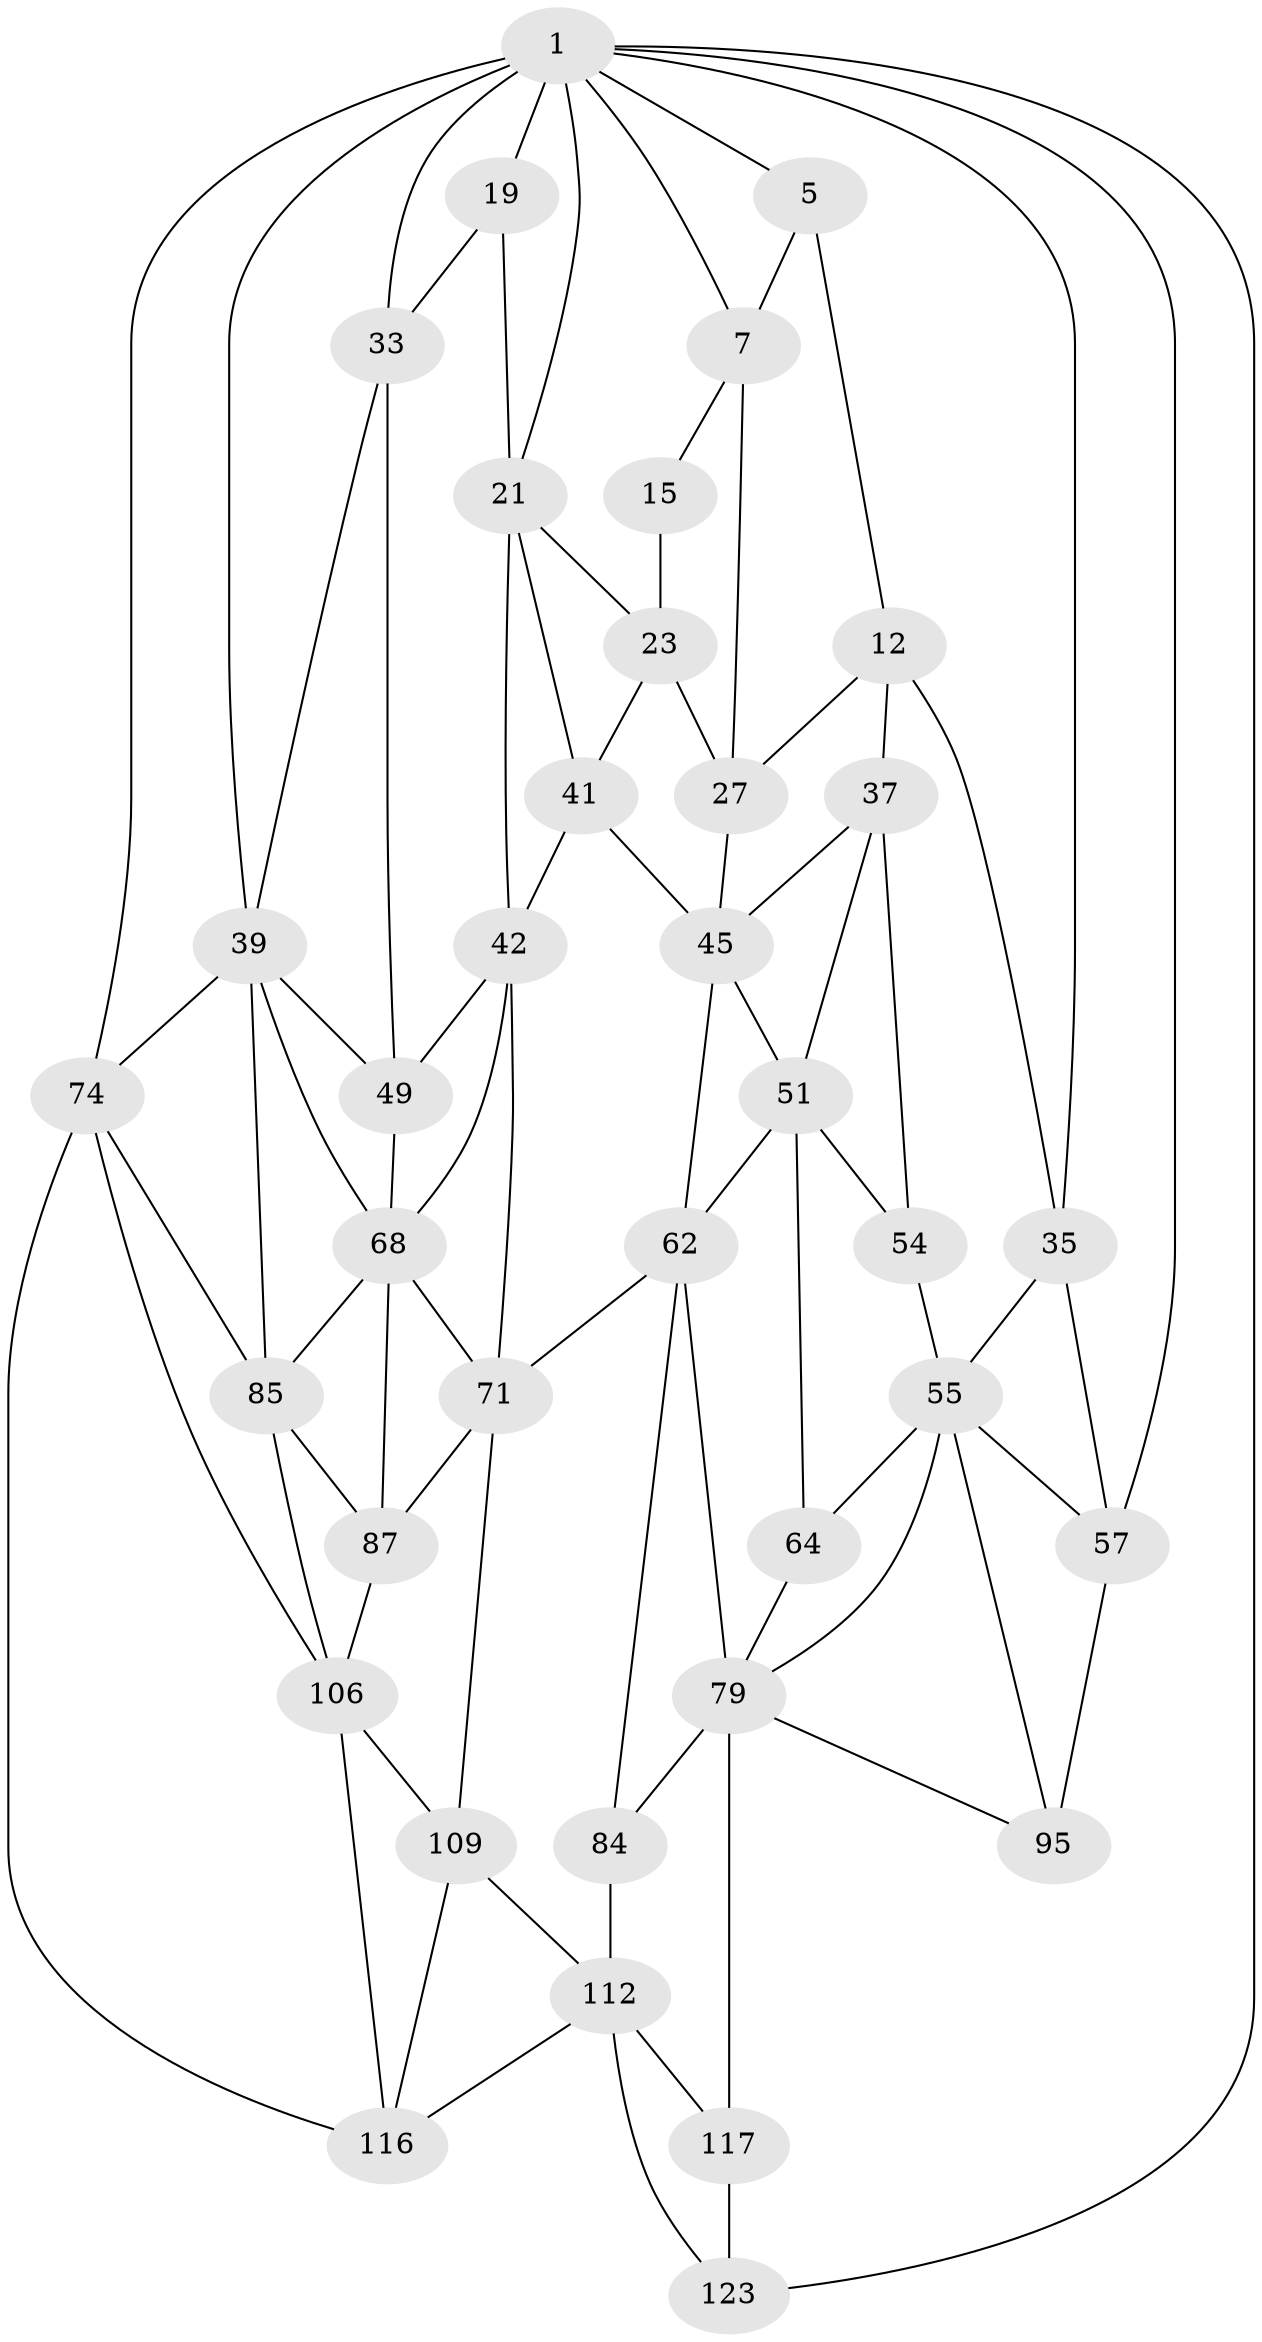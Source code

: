 // original degree distribution, {3: 0.016129032258064516, 5: 0.43548387096774194, 6: 0.2661290322580645, 4: 0.28225806451612906}
// Generated by graph-tools (version 1.1) at 2025/21/03/04/25 18:21:16]
// undirected, 37 vertices, 81 edges
graph export_dot {
graph [start="1"]
  node [color=gray90,style=filled];
  1 [pos="+0.6736324126240213+0",super="+2+9"];
  5 [pos="+0.12343827616785975+0",super="+6"];
  7 [pos="+0.45617415663740063+0",super="+8+14"];
  12 [pos="+0.22961973739010755+0.07767980381865651",super="+28+13"];
  15 [pos="+0.6021280523402784+0.06001250203785256",super="+24+16"];
  19 [pos="+0.7711792559438664+0.077443670844265",super="+31"];
  21 [pos="+0.689132434331328+0.13887996579397585",super="+22+32"];
  23 [pos="+0.6668846895840143+0.14087930496244352",super="+26"];
  27 [pos="+0.4242946530565308+0.14139853973331903",super="+30"];
  33 [pos="+0.8814896419951458+0.14363412525883673",super="+40"];
  35 [pos="+0+0.20273974536771075",super="+56+36"];
  37 [pos="+0.34972437439898124+0.21075099754359977",super="+47+38"];
  39 [pos="+1+0.12794373978175821",super="+65"];
  41 [pos="+0.6210350475131083+0.2576940443803419",super="+44"];
  42 [pos="+0.7988191928140219+0.3404663827728572",super="+43+50"];
  45 [pos="+0.49148068715724225+0.3518824077387731",super="+46+48"];
  49 [pos="+0.8137192352891506+0.34013775302052524",super="+67"];
  51 [pos="+0.32963867086492743+0.4411491448994073",super="+61+52"];
  54 [pos="+0.20491203711019879+0.3402644962482085"];
  55 [pos="+0.11485829425100283+0.36323889243954605",super="+58"];
  57 [pos="+0+0.46221350379552956",super="+60"];
  62 [pos="+0.5451671700613633+0.5449499826141064",super="+73+63"];
  64 [pos="+0.1789140574777257+0.4893683365320929",super="+77"];
  68 [pos="+0.9234697026709927+0.5429971416250928",super="+69"];
  71 [pos="+0.7362532222332538+0.5803575956027169",super="+72"];
  74 [pos="+1+1",super="+120+75"];
  79 [pos="+0.26849148009176405+0.6418887668988543",super="+99+80"];
  84 [pos="+0.4468686673410933+0.7267731648767392",super="+101"];
  85 [pos="+1+0.64430186931649",super="+103"];
  87 [pos="+0.8848077974413338+0.6866628944868922",super="+88"];
  95 [pos="+0.10310875185135286+0.6403041641057567",super="+98"];
  106 [pos="+0.9086143929810496+0.8430914052174273",super="+114+107"];
  109 [pos="+0.7039094825909312+0.7984147913629887",super="+111"];
  112 [pos="+0.6571873657450513+0.9329369073696488",super="+113+121"];
  116 [pos="+0.7532338441316954+0.9104886736492663",super="+124"];
  117 [pos="+0.3440238451440929+0.8572769413791189",super="+119+118"];
  123 [pos="+0.2567830116544855+1"];
  1 -- 33;
  1 -- 5;
  1 -- 39;
  1 -- 74 [weight=2];
  1 -- 19 [weight=2];
  1 -- 123;
  1 -- 35;
  1 -- 21;
  1 -- 7;
  1 -- 57;
  5 -- 12 [weight=2];
  5 -- 7 [weight=2];
  7 -- 15 [weight=2];
  7 -- 27;
  12 -- 27;
  12 -- 37 [weight=2];
  12 -- 35;
  15 -- 23 [weight=2];
  19 -- 33;
  19 -- 21;
  21 -- 41;
  21 -- 23;
  21 -- 42;
  23 -- 41;
  23 -- 27;
  27 -- 45;
  33 -- 49;
  33 -- 39;
  35 -- 57 [weight=2];
  35 -- 55;
  37 -- 51;
  37 -- 45;
  37 -- 54;
  39 -- 68;
  39 -- 85;
  39 -- 74;
  39 -- 49;
  41 -- 42;
  41 -- 45;
  42 -- 71;
  42 -- 49;
  42 -- 68;
  45 -- 51;
  45 -- 62;
  49 -- 68;
  51 -- 62;
  51 -- 64 [weight=2];
  51 -- 54;
  54 -- 55;
  55 -- 64;
  55 -- 57;
  55 -- 95;
  55 -- 79;
  57 -- 95 [weight=2];
  62 -- 84 [weight=3];
  62 -- 79;
  62 -- 71 [weight=2];
  64 -- 79;
  68 -- 85;
  68 -- 87;
  68 -- 71;
  71 -- 87 [weight=2];
  71 -- 109;
  74 -- 116;
  74 -- 106;
  74 -- 85;
  79 -- 84;
  79 -- 117 [weight=2];
  79 -- 95;
  84 -- 112;
  85 -- 106;
  85 -- 87;
  87 -- 106;
  106 -- 116;
  106 -- 109;
  109 -- 112;
  109 -- 116;
  112 -- 117 [weight=2];
  112 -- 123;
  112 -- 116;
  117 -- 123;
}
